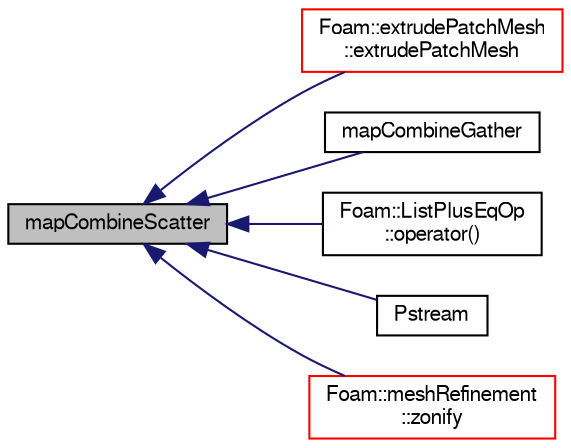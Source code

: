digraph "mapCombineScatter"
{
  bgcolor="transparent";
  edge [fontname="FreeSans",fontsize="10",labelfontname="FreeSans",labelfontsize="10"];
  node [fontname="FreeSans",fontsize="10",shape=record];
  rankdir="LR";
  Node4195 [label="mapCombineScatter",height=0.2,width=0.4,color="black", fillcolor="grey75", style="filled", fontcolor="black"];
  Node4195 -> Node4196 [dir="back",color="midnightblue",fontsize="10",style="solid",fontname="FreeSans"];
  Node4196 [label="Foam::extrudePatchMesh\l::extrudePatchMesh",height=0.2,width=0.4,color="red",URL="$a21446.html#ada5aee048de4d025b44660aca99d21a6",tooltip="Construct from mesh, patch and dictionary. "];
  Node4195 -> Node4198 [dir="back",color="midnightblue",fontsize="10",style="solid",fontname="FreeSans"];
  Node4198 [label="mapCombineGather",height=0.2,width=0.4,color="black",URL="$a26250.html#a73619efeb9418b7aafe5b1b86c6d436c",tooltip="Like above but switches between linear/tree communication. "];
  Node4195 -> Node4199 [dir="back",color="midnightblue",fontsize="10",style="solid",fontname="FreeSans"];
  Node4199 [label="Foam::ListPlusEqOp\l::operator()",height=0.2,width=0.4,color="black",URL="$a28762.html#a33f59e84c60f75110e784d87fe239ad9"];
  Node4195 -> Node4200 [dir="back",color="midnightblue",fontsize="10",style="solid",fontname="FreeSans"];
  Node4200 [label="Pstream",height=0.2,width=0.4,color="black",URL="$a26250.html#a2b31c5d4673e1c7d7366b8b6bf47830d",tooltip="Construct given optional buffer size. "];
  Node4195 -> Node4201 [dir="back",color="midnightblue",fontsize="10",style="solid",fontname="FreeSans"];
  Node4201 [label="Foam::meshRefinement\l::zonify",height=0.2,width=0.4,color="red",URL="$a24662.html#a90cf965dfe02eb20f11a4a8c6035747f",tooltip="Put faces/cells into zones according to surface specification. "];
}
